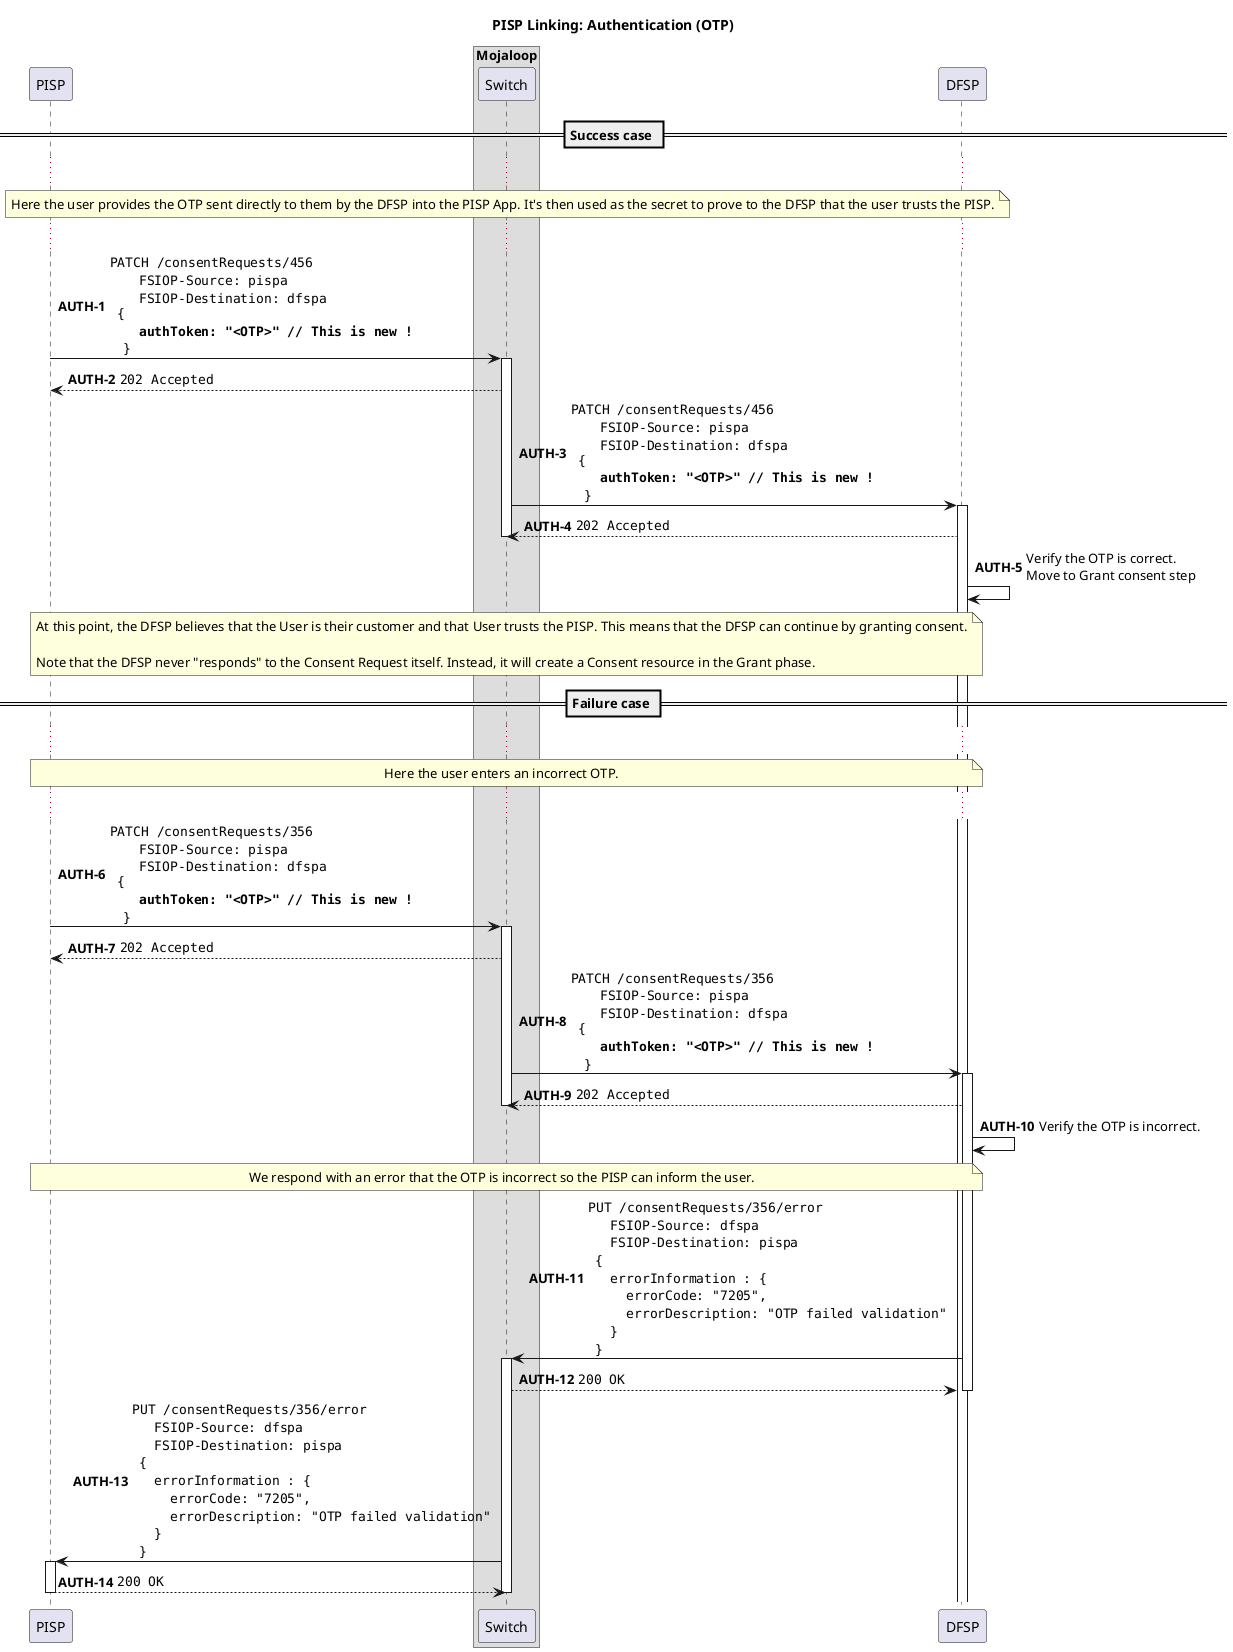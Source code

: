 @startuml

title PISP Linking: Authentication (OTP)

participant "PISP" as PISP

box "Mojaloop"
    participant Switch
end box

participant "DFSP" as DFSP

autonumber 1 "<b>AUTH-#</b>"

== Success case ==

...

note over PISP, DFSP
  Here the user provides the OTP sent directly to them by the DFSP into the PISP App. It's then used as the secret to prove to the DFSP that the user trusts the PISP.
end note

...

PISP -> Switch ++: ""PATCH /consentRequests/456""\n\
    ""  FSIOP-Source: pispa""\n\
    ""  FSIOP-Destination: dfspa""\n\
"" {""\n\
    ""  **authToken: "<OTP>" // This is new !**""\n\
    ""}""
Switch --> PISP: ""202 Accepted""
deactivate PISP

Switch -> DFSP ++: ""PATCH /consentRequests/456""\n\
    ""  FSIOP-Source: pispa""\n\
    ""  FSIOP-Destination: dfspa""\n\
"" {""\n\
    ""  **authToken: "<OTP>" // This is new !**""\n\
    ""}""
DFSP --> Switch: ""202 Accepted""
deactivate Switch

DFSP -> DFSP: Verify the OTP is correct.\nMove to Grant consent step

note over PISP, DFSP
  At this point, the DFSP believes that the User is their customer and that User trusts the PISP. This means that the DFSP can continue by granting consent.

  Note that the DFSP never "responds" to the Consent Request itself. Instead, it will create a Consent resource in the Grant phase.
end note

== Failure case ==

...

note over PISP, DFSP
  Here the user enters an incorrect OTP.
end note

...

PISP -> Switch ++: ""PATCH /consentRequests/356""\n\
    ""  FSIOP-Source: pispa""\n\
    ""  FSIOP-Destination: dfspa""\n\
"" {""\n\
    ""  **authToken: "<OTP>" // This is new !**""\n\
    ""}""
Switch --> PISP: ""202 Accepted""
deactivate PISP

Switch -> DFSP ++: ""PATCH /consentRequests/356""\n\
    ""  FSIOP-Source: pispa""\n\
    ""  FSIOP-Destination: dfspa""\n\
"" {""\n\
    ""  **authToken: "<OTP>" // This is new !**""\n\
    ""}""
DFSP --> Switch: ""202 Accepted""
deactivate Switch

DFSP -> DFSP: Verify the OTP is incorrect.

note over PISP, DFSP
  We respond with an error that the OTP is incorrect so the PISP can inform the user.
end note

DFSP -> Switch ++: ""PUT /consentRequests/356/error""\n\
  ""  FSIOP-Source: dfspa""\n\
  ""  FSIOP-Destination: pispa""\n\
  ""{""\n\
  ""  errorInformation : { ""\n\
  ""    errorCode: "7205", ""\n\
  ""    errorDescription: "OTP failed validation" ""\n\
  ""  } ""\n\
  ""}""
Switch --> DFSP: ""200 OK""
deactivate DFSP

Switch -> PISP ++: ""PUT /consentRequests/356/error""\n\
  ""  FSIOP-Source: dfspa""\n\
  ""  FSIOP-Destination: pispa""\n\
  ""{""\n\
  ""  errorInformation : { ""\n\
  ""    errorCode: "7205", ""\n\
  ""    errorDescription: "OTP failed validation" ""\n\
  ""  } ""\n\
  ""}""
PISP --> Switch: ""200 OK""
deactivate Switch
deactivate PISP

@enduml
